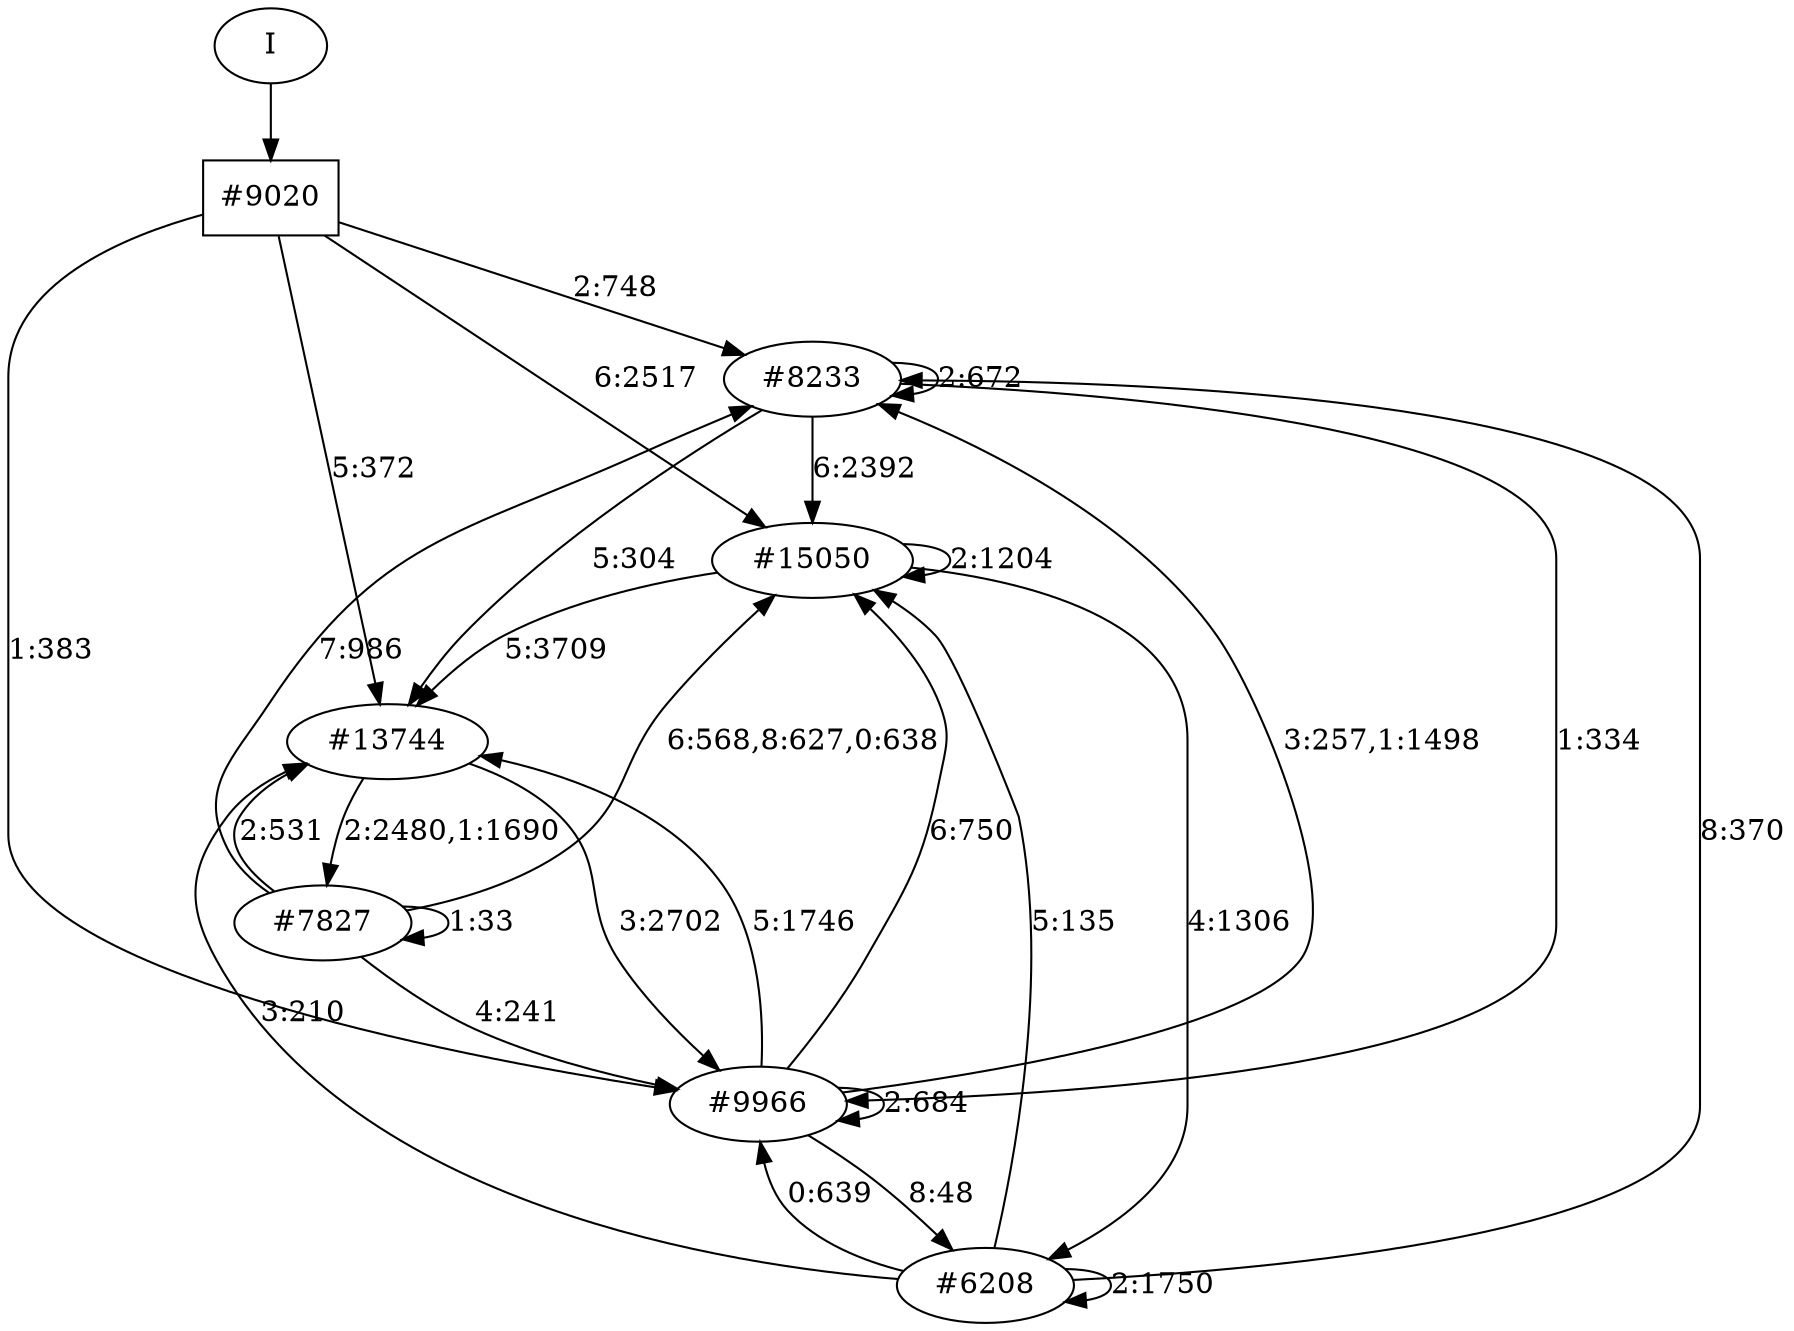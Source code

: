 // produced with flexfringe from git commitd1cf04ada0831d0605a3651971ef9a02091d8823
// dfasat/flexfringe -h=alergia -d=alergia_data -o=experiments/flexfringe_pautomac_study/flexfringe_data/exp42_n100_p0_01dfa -n=100 -p=0.01 /Users/nicholasrenninger/Google Drive/Grad School/specification learning/code/DPFA_DTS_product_experiment/dfasatInvestigations/experiments/flexfringe_pautomac_study/flexfringe_data/flexfringe_pautomac_study_train 
digraph DFA {
	0 [label="root" shape=box];
		I -> 0;
	0 [ label="#9020"  ];
		0 -> 1 [label="2:748"  ];
		0 -> 3 [label="6:2517"  ];
		0 -> 22 [label="5:372"  ];
		0 -> 23 [label="1:383"  ];
	1 [ label="#8233"  ];
		1 -> 1 [label="2:672"  ];
		1 -> 3 [label="6:2392"  ];
		1 -> 22 [label="5:304"  ];
		1 -> 23 [label="1:334"  ];
	3 [ label="#15050"  ];
		3 -> 3 [label="2:1204"  ];
		3 -> 22 [label="5:3709"  ];
		3 -> 33 [label="4:1306"  ];
	33 [ label="#6208"  ];
		33 -> 1 [label="8:370"  ];
		33 -> 3 [label="5:135"  ];
		33 -> 22 [label="3:210"  ];
		33 -> 23 [label="0:639"  ];
		33 -> 33 [label="2:1750"  ];
	22 [ label="#13744"  ];
		22 -> 23 [label="3:2702"  ];
		22 -> 84 [label="2:2480,1:1690"  ];
	84 [ label="#7827"  ];
		84 -> 1 [label="7:986"  ];
		84 -> 3 [label="6:568,8:627,0:638"  ];
		84 -> 22 [label="2:531"  ];
		84 -> 23 [label="4:241"  ];
		84 -> 84 [label="1:33"  ];
	23 [ label="#9966"  ];
		23 -> 1 [label="3:257,1:1498"  ];
		23 -> 3 [label="6:750"  ];
		23 -> 22 [label="5:1746"  ];
		23 -> 23 [label="2:684"  ];
		23 -> 33 [label="8:48"  ];
}
